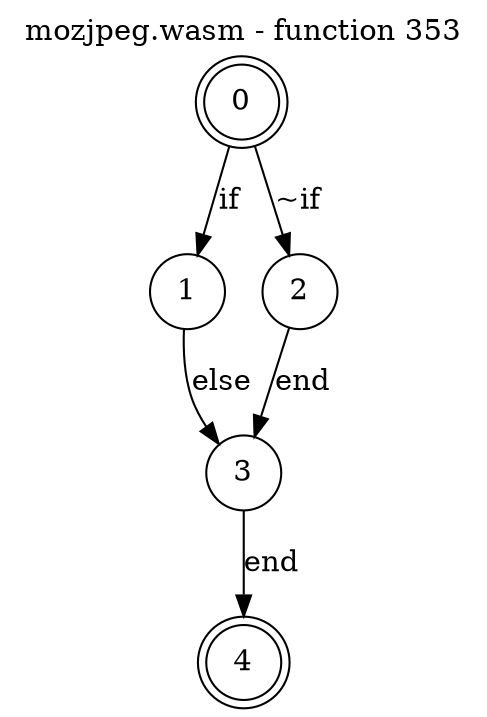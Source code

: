 digraph finite_state_machine {
    label = "mozjpeg.wasm - function 353"
    labelloc =  t
    labelfontsize = 16
    labelfontcolor = black
    labelfontname = "Helvetica"
    node [shape = doublecircle]; 0 4;
    node [shape = circle];
    0 -> 1[label = "if"];
    0 -> 2[label = "~if"];
    1 -> 3[label = "else"];
    2 -> 3[label = "end"];
    3 -> 4[label = "end"];
}
